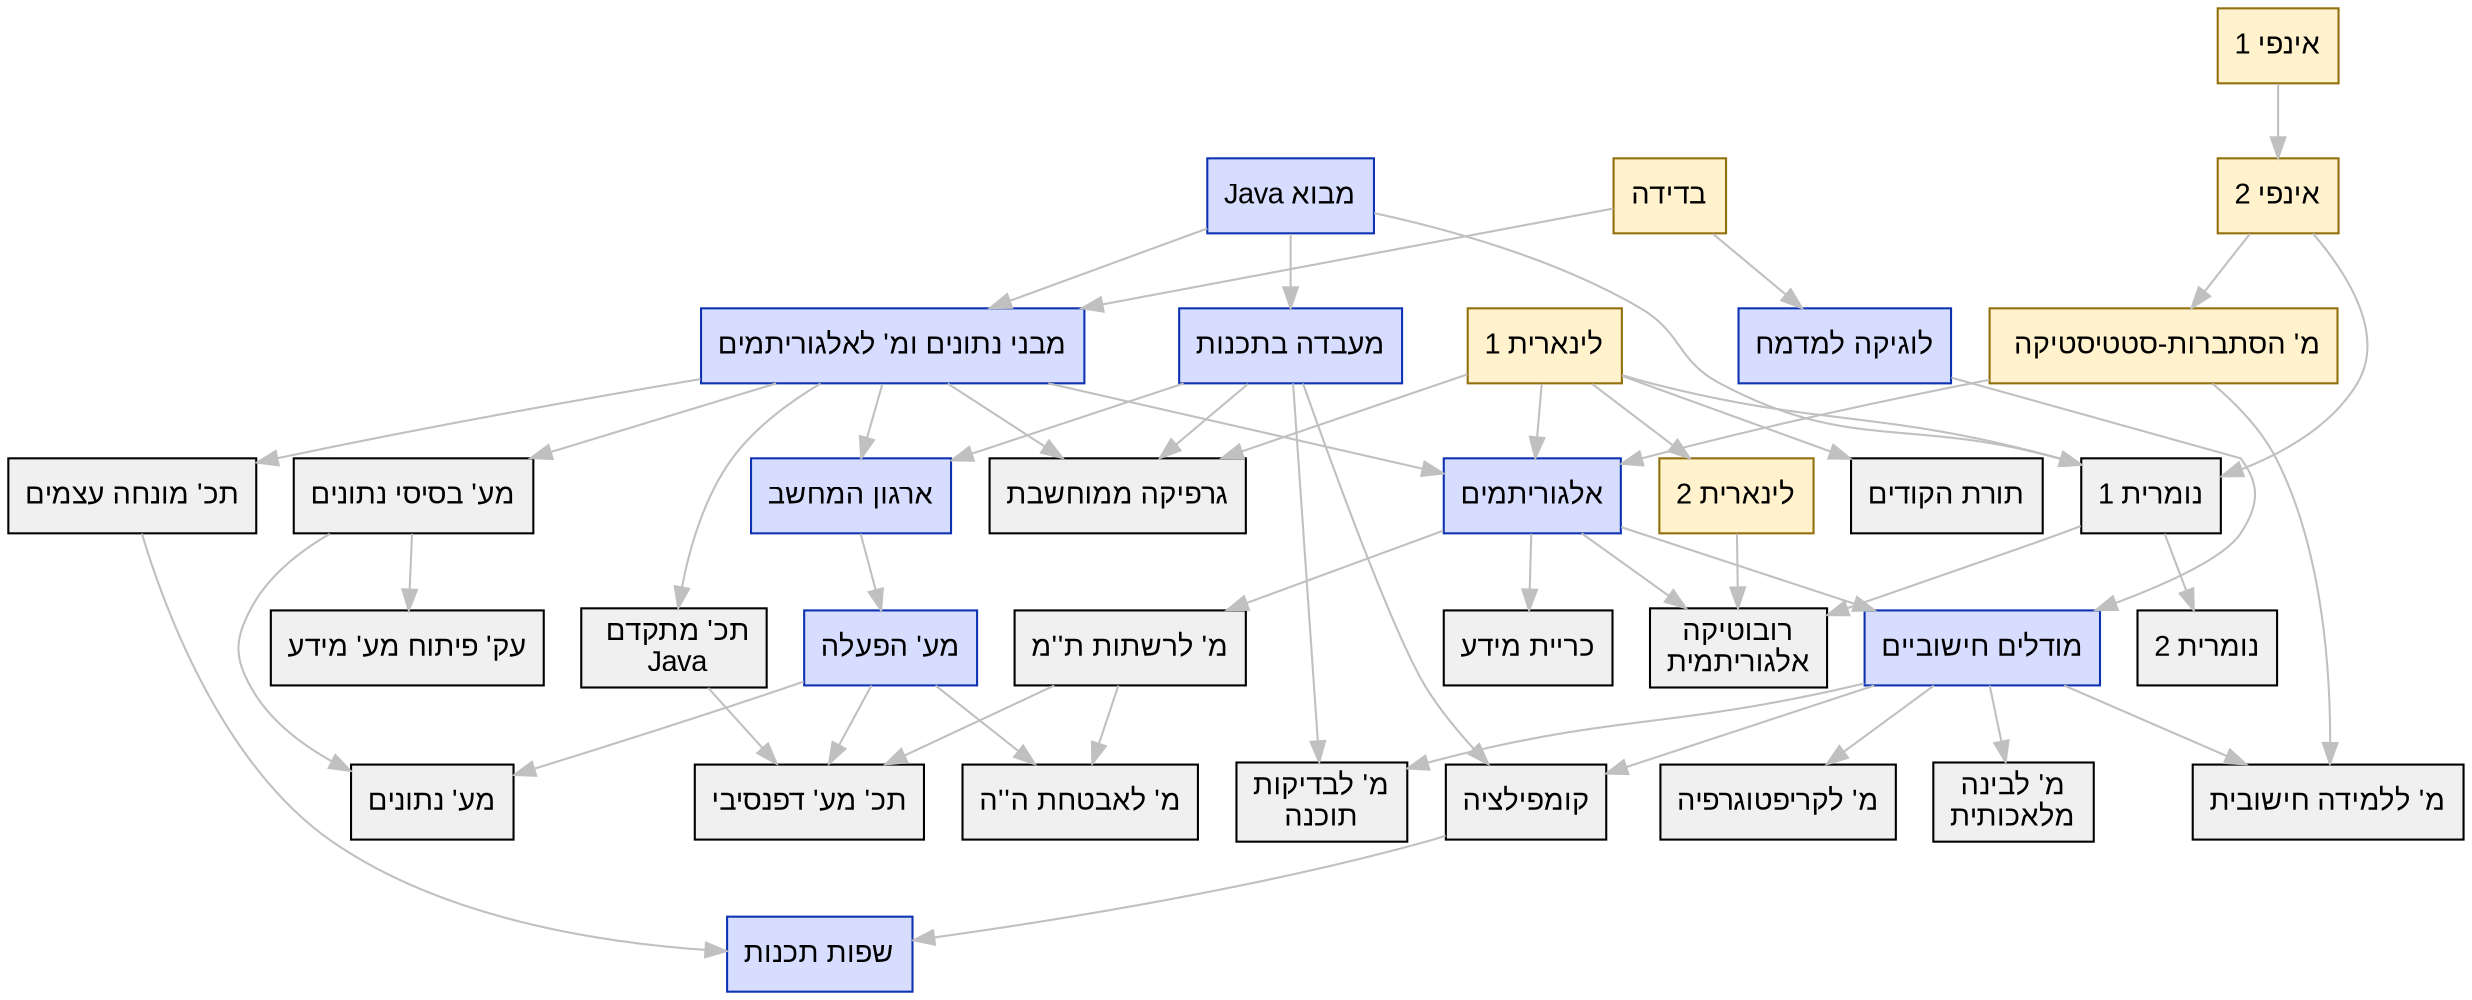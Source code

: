 digraph CoursesDiagram {
    rankdir=TD;
    node [shape=box, style="filled",fontname="Arial"];
    edge [color="gray", penwidth=1];

    // Math courses
    node [fillcolor="#FFF2CC", color="#916f0c"];
    "20476" [label="בדידה", URL="https://www.openu.ac.il/courses/20476.htm"];
    "20474" [label="אינפי 1", URL="https://www.openu.ac.il/courses/20474.htm"];
    "20475" [label="אינפי 2", URL="https://www.openu.ac.il/courses/20475.htm"];
    "20109" [label="לינארית 1", URL="https://www.openu.ac.il/courses/20109.htm"];
    "20229" [label="לינארית 2", URL="https://www.openu.ac.il/courses/20229.htm"];
    "20425" [label="מ' הסתברות-סטטיסטיקה ", URL="https://www.openu.ac.il/courses/20425.htm"];

    // CS courses
    node [fillcolor="#d6ddff", color="#0D32B2"];
    "20407" [label="מבני נתונים ומ' לאלגוריתמים", URL="https://www.openu.ac.il/courses/20407.htm"];
    "20905" [label="שפות תכנות", URL="https://www.openu.ac.il/courses/20905.htm"];
    "20471" [label="ארגון המחשב", URL="https://www.openu.ac.il/courses/20471.htm"];
    "20441" [label="מבוא Java", URL="https://www.openu.ac.il/courses/20441.htm"];
    "20465" [label="מעבדה בתכנות", URL="https://www.openu.ac.il/courses/20465.htm",    ];    
    "20417" [label="אלגוריתמים", URL="https://www.openu.ac.il/courses/20417.htm"];
    "20604" [label="מודלים חישוביים", URL="https://www.openu.ac.il/courses/20604.htm"];
    "20466" [label="לוגיקה למדמח", URL="https://www.openu.ac.il/courses/20466.htm"];
    "20594" [label="מע' הפעלה", URL="https://www.openu.ac.il/courses/20594.htm"];

    // Elective courses
    node [fillcolor="#f0f0f0", color="black"];
    "20940" [label="מ' לאבטחת ה''ה", URL="https://www.openu.ac.il/courses/20940.htm"];
    "20595" [label="כריית מידע", URL="https://www.openu.ac.il/courses/20595.htm"];
    "20946" [label="מ' לבדיקות\nתוכנה", URL="https://www.openu.ac.il/courses/20946.htm"];
    "20296" [label="תורת הקודים", URL="https://www.openu.ac.il/courses/20296.htm"];
    "20551" [label="מ' לבינה\nמלאכותית", URL="https://www.openu.ac.il/courses/20551.htm"];
    "20942" [label="מ' ללמידה חישובית", URL="https://www.openu.ac.il/courses/20942.htm"];
    "20277" [label="מע' בסיסי נתונים", URL="https://www.openu.ac.il/courses/20277.htm"];
    "20582" [label="מ' לרשתות ת''מ", URL="https://www.openu.ac.il/courses/20582.htm"];
    "20944" [label="רובוטיקה\nאלגוריתמית", URL="https://www.openu.ac.il/courses/20944.htm"];
    "20554" [label="תכ' מתקדם \n Java", URL="https://www.openu.ac.il/courses/20554.htm"];
    "20462" [label="נומרית 1", URL="https://www.openu.ac.il/courses/20462.htm"];
    "20900" [label="נומרית 2", URL="https://www.openu.ac.il/courses/20900.htm"];
    "20937" [label="תכ' מע' דפנסיבי", URL="https://www.openu.ac.il/courses/20937.htm"];
    "20562" [label="גרפיקה ממוחשבת", URL="https://www.openu.ac.il/courses/20562.htm"];
    "20580" [label="מ' לקריפטוגרפיה", URL="https://www.openu.ac.il/courses/20580.htm"];
    "20436" [label="עק' פיתוח מע' מידע", URL="https://www.openu.ac.il/courses/20436.htm"];
    "20906" [label="תכ' מונחה עצמים", URL="https://www.openu.ac.il/courses/20906.htm"];
    "20364" [label="קומפילציה", URL="https://www.openu.ac.il/courses/20364.htm"];
    "20574" [label="מע' נתונים", URL="https://www.openu.ac.il/courses/20574.htm"];

    // Edges
    "20441" -> "20407";
    "20465" -> "20471";
    "20441" -> "20465";
    "20594" -> "20940";
    "20474" -> "20475" -> "20425";
    "20466" -> "20604";
    "20476" -> "20466";
    "20407" -> "20277";
    "20604" -> "20942";
    "20471" -> "20594";
    "20109" -> "20296";
    "20109" -> "20229";
    "20425" -> "20417";
    "20109" -> "20417";
    "20407" -> "20417" -> "20604";
    "20417" -> "20595";
    "20582" -> "20940";
    "20604" -> "20551";
    "20417" -> "20582";
    "20476" -> "20407";
    "20465" -> "20946";
    "20465" -> "20364";
    "20407" -> "20471";
    "20604" -> "20946";
    "20417" -> "20944";
    "20277" -> "20436";
    "20594" -> "20574";
    "20441" -> "20462";
    "20475" -> "20462";
    "20109" -> "20462";
    "20407" -> "20554";
    "20594" -> "20937";
    "20582" -> "20937";
    "20109" -> "20562";
    "20465" -> "20562";
    "20407" -> "20562";
    "20604" -> "20580";
    "20554" -> "20937";
    "20407" -> "20906";
    "20604" -> "20364";
    "20277" -> "20574";
    "20425" -> "20942";
    "20462" -> "20900";
    "20462" -> "20944";
    "20906" -> "20905";
    "20364" -> "20905";
    "20229" -> "20944";
}